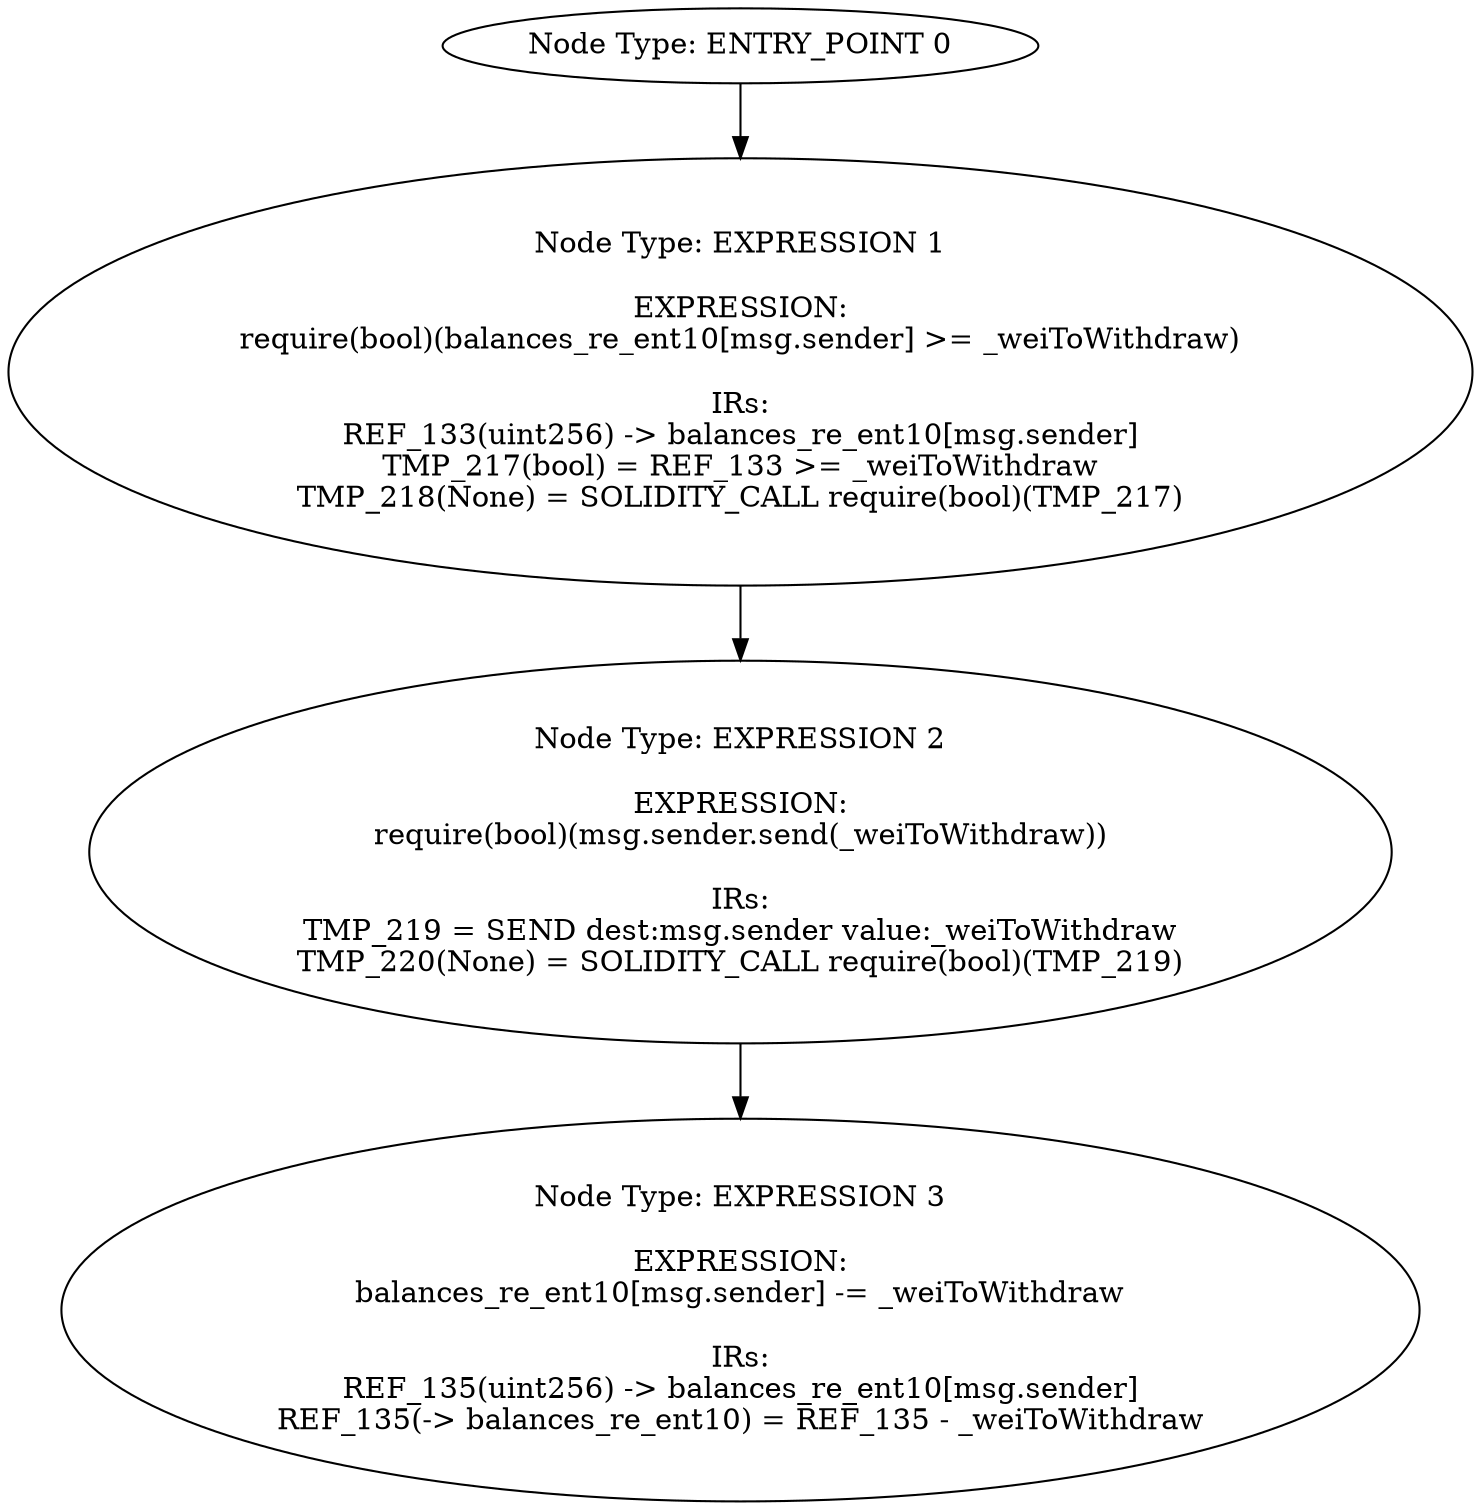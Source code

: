 digraph{
0[label="Node Type: ENTRY_POINT 0
"];
0->1;
1[label="Node Type: EXPRESSION 1

EXPRESSION:
require(bool)(balances_re_ent10[msg.sender] >= _weiToWithdraw)

IRs:
REF_133(uint256) -> balances_re_ent10[msg.sender]
TMP_217(bool) = REF_133 >= _weiToWithdraw
TMP_218(None) = SOLIDITY_CALL require(bool)(TMP_217)"];
1->2;
2[label="Node Type: EXPRESSION 2

EXPRESSION:
require(bool)(msg.sender.send(_weiToWithdraw))

IRs:
TMP_219 = SEND dest:msg.sender value:_weiToWithdraw
TMP_220(None) = SOLIDITY_CALL require(bool)(TMP_219)"];
2->3;
3[label="Node Type: EXPRESSION 3

EXPRESSION:
balances_re_ent10[msg.sender] -= _weiToWithdraw

IRs:
REF_135(uint256) -> balances_re_ent10[msg.sender]
REF_135(-> balances_re_ent10) = REF_135 - _weiToWithdraw"];
}
